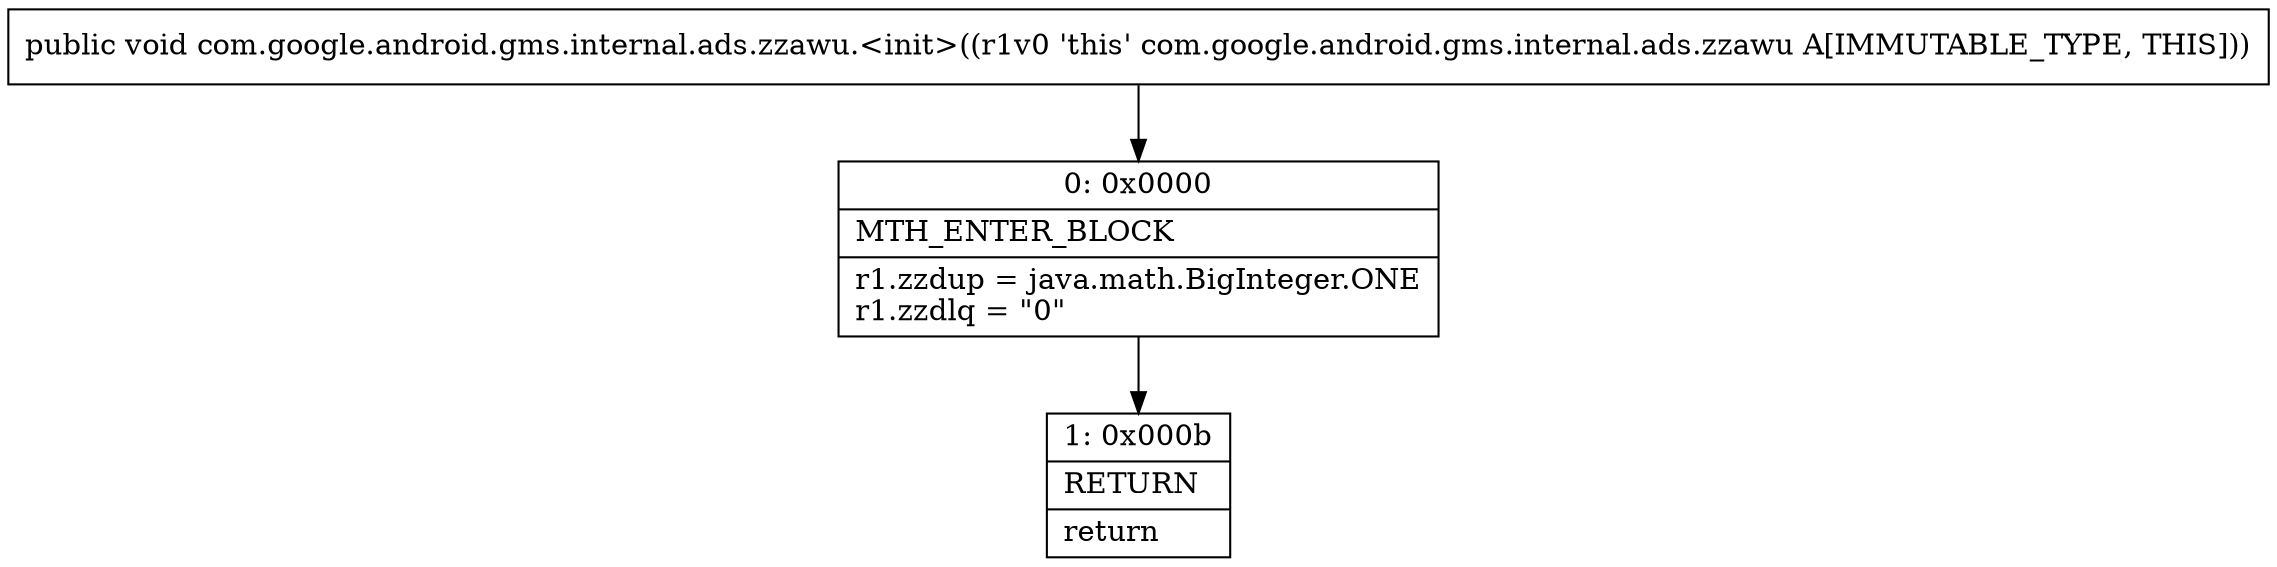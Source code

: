digraph "CFG forcom.google.android.gms.internal.ads.zzawu.\<init\>()V" {
Node_0 [shape=record,label="{0\:\ 0x0000|MTH_ENTER_BLOCK\l|r1.zzdup = java.math.BigInteger.ONE\lr1.zzdlq = \"0\"\l}"];
Node_1 [shape=record,label="{1\:\ 0x000b|RETURN\l|return\l}"];
MethodNode[shape=record,label="{public void com.google.android.gms.internal.ads.zzawu.\<init\>((r1v0 'this' com.google.android.gms.internal.ads.zzawu A[IMMUTABLE_TYPE, THIS])) }"];
MethodNode -> Node_0;
Node_0 -> Node_1;
}

